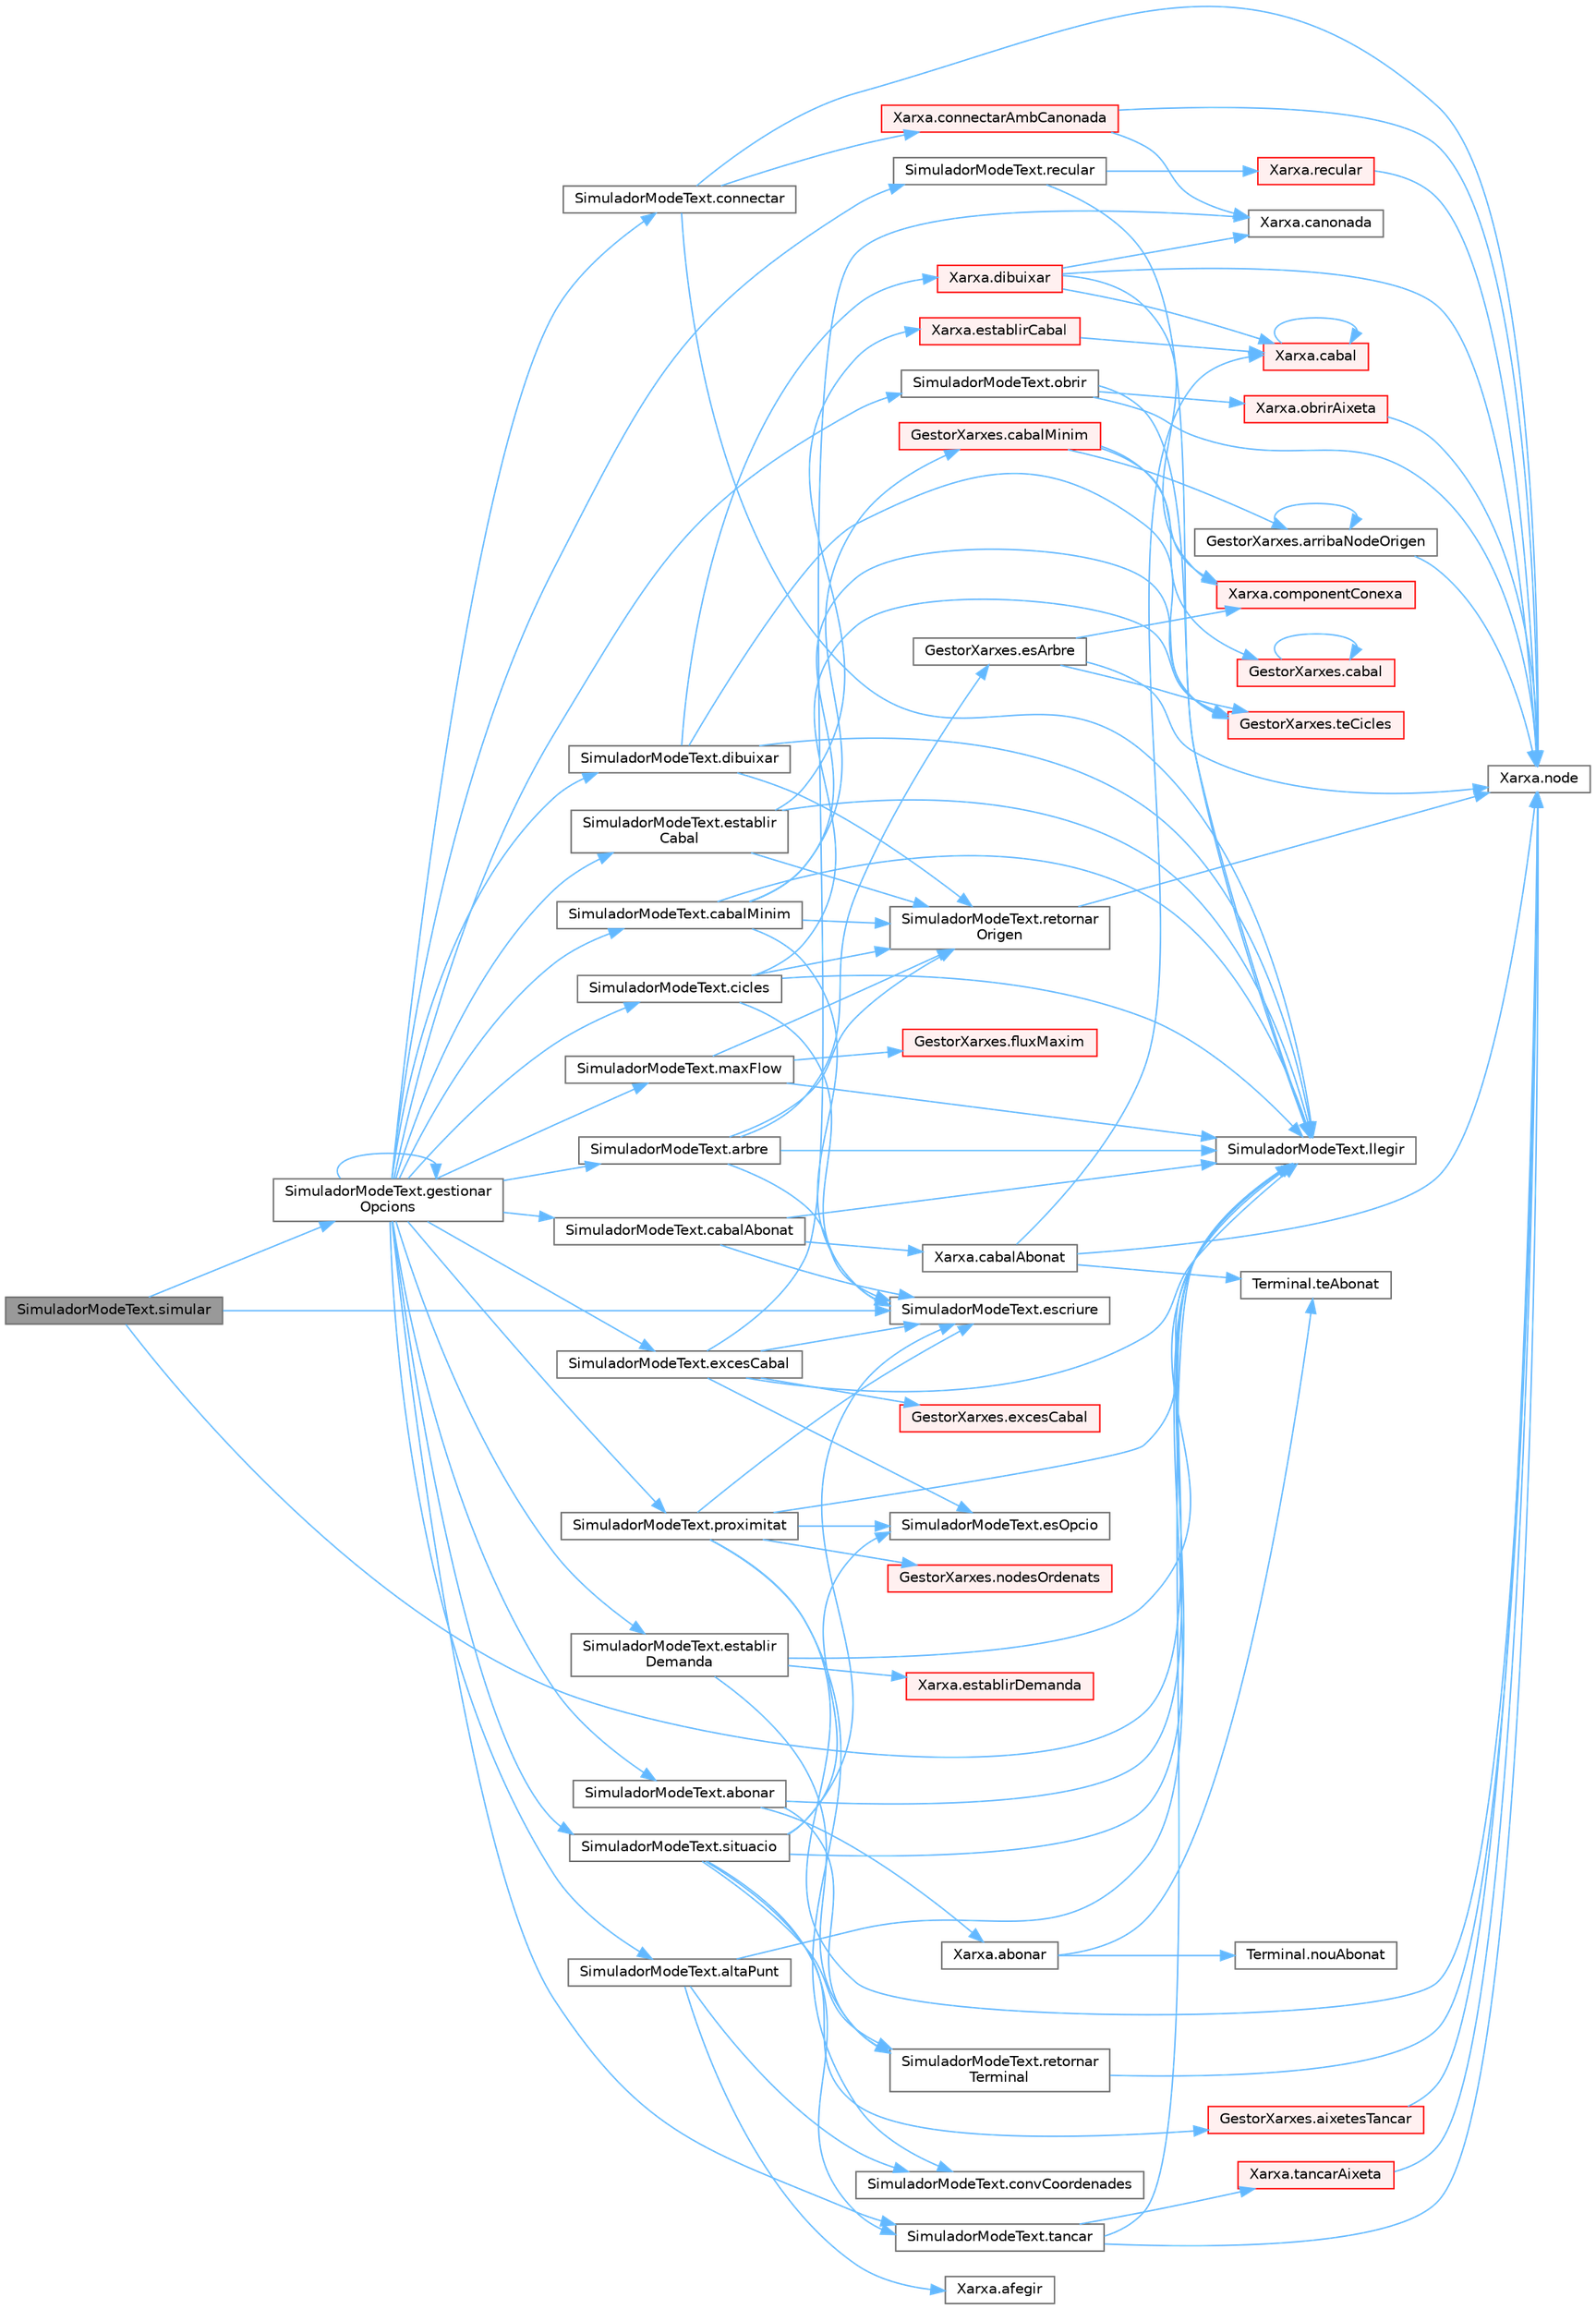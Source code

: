 digraph "SimuladorModeText.simular"
{
 // LATEX_PDF_SIZE
  bgcolor="transparent";
  edge [fontname=Helvetica,fontsize=10,labelfontname=Helvetica,labelfontsize=10];
  node [fontname=Helvetica,fontsize=10,shape=box,height=0.2,width=0.4];
  rankdir="LR";
  Node1 [id="Node000001",label="SimuladorModeText.simular",height=0.2,width=0.4,color="gray40", fillcolor="grey60", style="filled", fontcolor="black",tooltip="Simula operacions sobre una xarxa de distribució d'aigua a partir d'un fitxer d'entrada."];
  Node1 -> Node2 [id="edge1_Node000001_Node000002",color="steelblue1",style="solid",tooltip=" "];
  Node2 [id="Node000002",label="SimuladorModeText.escriure",height=0.2,width=0.4,color="grey40", fillcolor="white", style="filled",URL="$class_simulador_mode_text.html#ae5f15fc19976496a81e70357f2e622da",tooltip="Escriu un missatge al Writer especificat."];
  Node1 -> Node3 [id="edge2_Node000001_Node000003",color="steelblue1",style="solid",tooltip=" "];
  Node3 [id="Node000003",label="SimuladorModeText.gestionar\lOpcions",height=0.2,width=0.4,color="grey40", fillcolor="white", style="filled",URL="$class_simulador_mode_text.html#ad825174bb70177d36d5160f120ac4671",tooltip="Gestiona les diferents opcions segons la línia llegida del fitxer d'entrada."];
  Node3 -> Node4 [id="edge3_Node000003_Node000004",color="steelblue1",style="solid",tooltip=" "];
  Node4 [id="Node000004",label="SimuladorModeText.abonar",height=0.2,width=0.4,color="grey40", fillcolor="white", style="filled",URL="$class_simulador_mode_text.html#a31c244efdc8be220beae07126635446d",tooltip="Abona un usuari a un terminal de la xarxa."];
  Node4 -> Node5 [id="edge4_Node000004_Node000005",color="steelblue1",style="solid",tooltip=" "];
  Node5 [id="Node000005",label="Xarxa.abonar",height=0.2,width=0.4,color="grey40", fillcolor="white", style="filled",URL="$class_xarxa.html#a475ba8fae1253e89038a40facf6e3a37",tooltip="Abonar un client a un Terminal."];
  Node5 -> Node6 [id="edge5_Node000005_Node000006",color="steelblue1",style="solid",tooltip=" "];
  Node6 [id="Node000006",label="Terminal.nouAbonat",height=0.2,width=0.4,color="grey40", fillcolor="white", style="filled",URL="$class_terminal.html#a75923edab4b691dc62bc0b2cde820d35",tooltip="Abonar un nou client."];
  Node5 -> Node7 [id="edge6_Node000005_Node000007",color="steelblue1",style="solid",tooltip=" "];
  Node7 [id="Node000007",label="Terminal.teAbonat",height=0.2,width=0.4,color="grey40", fillcolor="white", style="filled",URL="$class_terminal.html#af85800174dae6faa477d7413bb52f674",tooltip="Comprova si un client està associat aquest punt Terminal."];
  Node4 -> Node8 [id="edge7_Node000004_Node000008",color="steelblue1",style="solid",tooltip=" "];
  Node8 [id="Node000008",label="SimuladorModeText.llegir",height=0.2,width=0.4,color="grey40", fillcolor="white", style="filled",URL="$class_simulador_mode_text.html#a522b599d1c60cdbcc9b4869c2feba8a6",tooltip="Llegeix una línia del BufferedReader."];
  Node4 -> Node9 [id="edge8_Node000004_Node000009",color="steelblue1",style="solid",tooltip=" "];
  Node9 [id="Node000009",label="SimuladorModeText.retornar\lTerminal",height=0.2,width=0.4,color="grey40", fillcolor="white", style="filled",URL="$class_simulador_mode_text.html#ae31a08e72e868ce05d3209544d096cdf",tooltip="Retorna un Terminal basat en el seu identificador."];
  Node9 -> Node10 [id="edge9_Node000009_Node000010",color="steelblue1",style="solid",tooltip=" "];
  Node10 [id="Node000010",label="Xarxa.node",height=0.2,width=0.4,color="grey40", fillcolor="white", style="filled",URL="$class_xarxa.html#ad54474fd5d22a71c1ad13e6c5d16fb10",tooltip="Retorna el node amb identificador id."];
  Node3 -> Node11 [id="edge10_Node000003_Node000011",color="steelblue1",style="solid",tooltip=" "];
  Node11 [id="Node000011",label="SimuladorModeText.altaPunt",height=0.2,width=0.4,color="grey40", fillcolor="white", style="filled",URL="$class_simulador_mode_text.html#ac59fef24d7c4583d503c4fec700c74cf",tooltip="Crear un nou node (Terminal, Origen o Connexió) a la xarxa."];
  Node11 -> Node12 [id="edge11_Node000011_Node000012",color="steelblue1",style="solid",tooltip=" "];
  Node12 [id="Node000012",label="Xarxa.afegir",height=0.2,width=0.4,color="grey40", fillcolor="white", style="filled",URL="$class_xarxa.html#ad1d4b91e851fdfd8d1621543b7d5c01e",tooltip="Afegir Origen."];
  Node11 -> Node13 [id="edge12_Node000011_Node000013",color="steelblue1",style="solid",tooltip=" "];
  Node13 [id="Node000013",label="SimuladorModeText.convCoordenades",height=0.2,width=0.4,color="grey40", fillcolor="white", style="filled",URL="$class_simulador_mode_text.html#aef254df8d752b6e7687557ac10dfe85c",tooltip="Retorna les coordenades corresponents."];
  Node11 -> Node8 [id="edge13_Node000011_Node000008",color="steelblue1",style="solid",tooltip=" "];
  Node3 -> Node14 [id="edge14_Node000003_Node000014",color="steelblue1",style="solid",tooltip=" "];
  Node14 [id="Node000014",label="SimuladorModeText.arbre",height=0.2,width=0.4,color="grey40", fillcolor="white", style="filled",URL="$class_simulador_mode_text.html#acc34e0e4f9aa1127789210bd1da4c5e4",tooltip="Verifica si una xarxa és un arbre."];
  Node14 -> Node15 [id="edge15_Node000014_Node000015",color="steelblue1",style="solid",tooltip=" "];
  Node15 [id="Node000015",label="GestorXarxes.esArbre",height=0.2,width=0.4,color="grey40", fillcolor="white", style="filled",URL="$class_gestor_xarxes.html#aef6c5c914fde2624b680c0cc1775a403",tooltip="Indica si la component connexa a la qual pertany nodeOrigen és un arbre."];
  Node15 -> Node16 [id="edge16_Node000015_Node000016",color="steelblue1",style="solid",tooltip=" "];
  Node16 [id="Node000016",label="Xarxa.componentConexa",height=0.2,width=0.4,color="red", fillcolor="#FFF0F0", style="filled",URL="$class_xarxa.html#a2ef5703280a313491ba92e1ded234c79",tooltip="Component connexa de la xarxa."];
  Node15 -> Node10 [id="edge17_Node000015_Node000010",color="steelblue1",style="solid",tooltip=" "];
  Node15 -> Node22 [id="edge18_Node000015_Node000022",color="steelblue1",style="solid",tooltip=" "];
  Node22 [id="Node000022",label="GestorXarxes.teCicles",height=0.2,width=0.4,color="red", fillcolor="#FFF0F0", style="filled",URL="$class_gestor_xarxes.html#a51fa1439ecaabee3627f77eed9122ad3",tooltip="Diu si la component connexa de la xarxa x que conté nodeOrigen té cicles."];
  Node14 -> Node2 [id="edge19_Node000014_Node000002",color="steelblue1",style="solid",tooltip=" "];
  Node14 -> Node8 [id="edge20_Node000014_Node000008",color="steelblue1",style="solid",tooltip=" "];
  Node14 -> Node25 [id="edge21_Node000014_Node000025",color="steelblue1",style="solid",tooltip=" "];
  Node25 [id="Node000025",label="SimuladorModeText.retornar\lOrigen",height=0.2,width=0.4,color="grey40", fillcolor="white", style="filled",URL="$class_simulador_mode_text.html#a516621320dadf2479422f29f7cfcdc3b",tooltip="Retorna un Origen basat en el seu identificador."];
  Node25 -> Node10 [id="edge22_Node000025_Node000010",color="steelblue1",style="solid",tooltip=" "];
  Node3 -> Node26 [id="edge23_Node000003_Node000026",color="steelblue1",style="solid",tooltip=" "];
  Node26 [id="Node000026",label="SimuladorModeText.cabalAbonat",height=0.2,width=0.4,color="grey40", fillcolor="white", style="filled",URL="$class_simulador_mode_text.html#ae73ea9cfc15f82038ed0dbe5983f6873",tooltip="Cabal que hauria d'arribar a l'abonat."];
  Node26 -> Node27 [id="edge24_Node000026_Node000027",color="steelblue1",style="solid",tooltip=" "];
  Node27 [id="Node000027",label="Xarxa.cabalAbonat",height=0.2,width=0.4,color="grey40", fillcolor="white", style="filled",URL="$class_xarxa.html#af96338a999076f2e1f553344fe876eb7",tooltip="Cabal de l'abonat."];
  Node27 -> Node28 [id="edge25_Node000027_Node000028",color="steelblue1",style="solid",tooltip=" "];
  Node28 [id="Node000028",label="Xarxa.cabal",height=0.2,width=0.4,color="red", fillcolor="#FFF0F0", style="filled",URL="$class_xarxa.html#a8081db69a3a081f4b2a82c5c69bb892e",tooltip="Cabal teòric d'un node."];
  Node28 -> Node28 [id="edge26_Node000028_Node000028",color="steelblue1",style="solid",tooltip=" "];
  Node27 -> Node10 [id="edge27_Node000027_Node000010",color="steelblue1",style="solid",tooltip=" "];
  Node27 -> Node7 [id="edge28_Node000027_Node000007",color="steelblue1",style="solid",tooltip=" "];
  Node26 -> Node2 [id="edge29_Node000026_Node000002",color="steelblue1",style="solid",tooltip=" "];
  Node26 -> Node8 [id="edge30_Node000026_Node000008",color="steelblue1",style="solid",tooltip=" "];
  Node3 -> Node33 [id="edge31_Node000003_Node000033",color="steelblue1",style="solid",tooltip=" "];
  Node33 [id="Node000033",label="SimuladorModeText.cabalMinim",height=0.2,width=0.4,color="grey40", fillcolor="white", style="filled",URL="$class_simulador_mode_text.html#a0e4d72561d132a11044589447c23d3d8",tooltip="Cabal mínim necessari."];
  Node33 -> Node34 [id="edge32_Node000033_Node000034",color="steelblue1",style="solid",tooltip=" "];
  Node34 [id="Node000034",label="GestorXarxes.cabalMinim",height=0.2,width=0.4,color="red", fillcolor="#FFF0F0", style="filled",URL="$class_gestor_xarxes.html#ad6c1adeced5adf43b6ac8be94abf68a0",tooltip="Cabal mínim donat un percentatge."];
  Node34 -> Node35 [id="edge33_Node000034_Node000035",color="steelblue1",style="solid",tooltip=" "];
  Node35 [id="Node000035",label="GestorXarxes.arribaNodeOrigen",height=0.2,width=0.4,color="grey40", fillcolor="white", style="filled",URL="$class_gestor_xarxes.html#a9ec4020e87644132d32e2c0e753257dd",tooltip="Verifica si un node pot arribar a un node Origen."];
  Node35 -> Node35 [id="edge34_Node000035_Node000035",color="steelblue1",style="solid",tooltip=" "];
  Node35 -> Node10 [id="edge35_Node000035_Node000010",color="steelblue1",style="solid",tooltip=" "];
  Node34 -> Node36 [id="edge36_Node000034_Node000036",color="steelblue1",style="solid",tooltip=" "];
  Node36 [id="Node000036",label="GestorXarxes.cabal",height=0.2,width=0.4,color="red", fillcolor="#FFF0F0", style="filled",URL="$class_gestor_xarxes.html#a9031778fbddcb72d167dea81a0a977c6",tooltip="Cabal teòric d'un node."];
  Node36 -> Node36 [id="edge37_Node000036_Node000036",color="steelblue1",style="solid",tooltip=" "];
  Node34 -> Node16 [id="edge38_Node000034_Node000016",color="steelblue1",style="solid",tooltip=" "];
  Node33 -> Node2 [id="edge39_Node000033_Node000002",color="steelblue1",style="solid",tooltip=" "];
  Node33 -> Node8 [id="edge40_Node000033_Node000008",color="steelblue1",style="solid",tooltip=" "];
  Node33 -> Node25 [id="edge41_Node000033_Node000025",color="steelblue1",style="solid",tooltip=" "];
  Node33 -> Node22 [id="edge42_Node000033_Node000022",color="steelblue1",style="solid",tooltip=" "];
  Node3 -> Node43 [id="edge43_Node000003_Node000043",color="steelblue1",style="solid",tooltip=" "];
  Node43 [id="Node000043",label="SimuladorModeText.cicles",height=0.2,width=0.4,color="grey40", fillcolor="white", style="filled",URL="$class_simulador_mode_text.html#ae8a3f38b0c2c6d877c87998b8447348e",tooltip="Verifica si una xarxa té cicles."];
  Node43 -> Node2 [id="edge44_Node000043_Node000002",color="steelblue1",style="solid",tooltip=" "];
  Node43 -> Node8 [id="edge45_Node000043_Node000008",color="steelblue1",style="solid",tooltip=" "];
  Node43 -> Node25 [id="edge46_Node000043_Node000025",color="steelblue1",style="solid",tooltip=" "];
  Node43 -> Node22 [id="edge47_Node000043_Node000022",color="steelblue1",style="solid",tooltip=" "];
  Node3 -> Node44 [id="edge48_Node000003_Node000044",color="steelblue1",style="solid",tooltip=" "];
  Node44 [id="Node000044",label="SimuladorModeText.connectar",height=0.2,width=0.4,color="grey40", fillcolor="white", style="filled",URL="$class_simulador_mode_text.html#a944cb085577b96d8b493246a5de993f3",tooltip="Connecta dos nodes de la xarxa amb una canonada."];
  Node44 -> Node45 [id="edge49_Node000044_Node000045",color="steelblue1",style="solid",tooltip=" "];
  Node45 [id="Node000045",label="Xarxa.connectarAmbCanonada",height=0.2,width=0.4,color="red", fillcolor="#FFF0F0", style="filled",URL="$class_xarxa.html#af4694a30b4eddbad19cad92a531881ac",tooltip="Connectar 2 nodes."];
  Node45 -> Node40 [id="edge50_Node000045_Node000040",color="steelblue1",style="solid",tooltip=" "];
  Node40 [id="Node000040",label="Xarxa.canonada",height=0.2,width=0.4,color="grey40", fillcolor="white", style="filled",URL="$class_xarxa.html#a5b42c1a8bef948387ab549a7c7a0c6bd",tooltip="Retorna la Canonada amb identificador id."];
  Node45 -> Node10 [id="edge51_Node000045_Node000010",color="steelblue1",style="solid",tooltip=" "];
  Node44 -> Node8 [id="edge52_Node000044_Node000008",color="steelblue1",style="solid",tooltip=" "];
  Node44 -> Node10 [id="edge53_Node000044_Node000010",color="steelblue1",style="solid",tooltip=" "];
  Node3 -> Node47 [id="edge54_Node000003_Node000047",color="steelblue1",style="solid",tooltip=" "];
  Node47 [id="Node000047",label="SimuladorModeText.dibuixar",height=0.2,width=0.4,color="grey40", fillcolor="white", style="filled",URL="$class_simulador_mode_text.html#af8504b933e29d1ed508f0b800a57843e",tooltip="Dibuixar xarxa."];
  Node47 -> Node48 [id="edge55_Node000047_Node000048",color="steelblue1",style="solid",tooltip=" "];
  Node48 [id="Node000048",label="Xarxa.dibuixar",height=0.2,width=0.4,color="red", fillcolor="#FFF0F0", style="filled",URL="$class_xarxa.html#a644452390beb298a9a47f5e074c9a353",tooltip="Dibuixar xarxa."];
  Node48 -> Node28 [id="edge56_Node000048_Node000028",color="steelblue1",style="solid",tooltip=" "];
  Node48 -> Node40 [id="edge57_Node000048_Node000040",color="steelblue1",style="solid",tooltip=" "];
  Node48 -> Node16 [id="edge58_Node000048_Node000016",color="steelblue1",style="solid",tooltip=" "];
  Node48 -> Node10 [id="edge59_Node000048_Node000010",color="steelblue1",style="solid",tooltip=" "];
  Node47 -> Node8 [id="edge60_Node000047_Node000008",color="steelblue1",style="solid",tooltip=" "];
  Node47 -> Node25 [id="edge61_Node000047_Node000025",color="steelblue1",style="solid",tooltip=" "];
  Node47 -> Node22 [id="edge62_Node000047_Node000022",color="steelblue1",style="solid",tooltip=" "];
  Node3 -> Node54 [id="edge63_Node000003_Node000054",color="steelblue1",style="solid",tooltip=" "];
  Node54 [id="Node000054",label="SimuladorModeText.establir\lCabal",height=0.2,width=0.4,color="grey40", fillcolor="white", style="filled",URL="$class_simulador_mode_text.html#a327e1f4e249c0c0ac88b8790e49fb7bc",tooltip="Estableix el cabal d'un origen de la xarxa."];
  Node54 -> Node55 [id="edge64_Node000054_Node000055",color="steelblue1",style="solid",tooltip=" "];
  Node55 [id="Node000055",label="Xarxa.establirCabal",height=0.2,width=0.4,color="red", fillcolor="#FFF0F0", style="filled",URL="$class_xarxa.html#af97bed7e986eb497a15edb3a30e31825",tooltip="Establir cabal a un node Origen."];
  Node55 -> Node28 [id="edge65_Node000055_Node000028",color="steelblue1",style="solid",tooltip=" "];
  Node54 -> Node8 [id="edge66_Node000054_Node000008",color="steelblue1",style="solid",tooltip=" "];
  Node54 -> Node25 [id="edge67_Node000054_Node000025",color="steelblue1",style="solid",tooltip=" "];
  Node3 -> Node57 [id="edge68_Node000003_Node000057",color="steelblue1",style="solid",tooltip=" "];
  Node57 [id="Node000057",label="SimuladorModeText.establir\lDemanda",height=0.2,width=0.4,color="grey40", fillcolor="white", style="filled",URL="$class_simulador_mode_text.html#a9f020c71b8a641ced066338c5114318e",tooltip="Estableix la demanda d'un terminal de la xarxa."];
  Node57 -> Node58 [id="edge69_Node000057_Node000058",color="steelblue1",style="solid",tooltip=" "];
  Node58 [id="Node000058",label="Xarxa.establirDemanda",height=0.2,width=0.4,color="red", fillcolor="#FFF0F0", style="filled",URL="$class_xarxa.html#a3ec71c5575218566f9f71416407191be",tooltip="Establir demanda a un node Terminal."];
  Node57 -> Node8 [id="edge70_Node000057_Node000008",color="steelblue1",style="solid",tooltip=" "];
  Node57 -> Node9 [id="edge71_Node000057_Node000009",color="steelblue1",style="solid",tooltip=" "];
  Node3 -> Node60 [id="edge72_Node000003_Node000060",color="steelblue1",style="solid",tooltip=" "];
  Node60 [id="Node000060",label="SimuladorModeText.excesCabal",height=0.2,width=0.4,color="grey40", fillcolor="white", style="filled",URL="$class_simulador_mode_text.html#a03c63116b6a2ff5858bd1d9d2f41e3b5",tooltip="Detecta les canonades amb excés de cabal."];
  Node60 -> Node40 [id="edge73_Node000060_Node000040",color="steelblue1",style="solid",tooltip=" "];
  Node60 -> Node2 [id="edge74_Node000060_Node000002",color="steelblue1",style="solid",tooltip=" "];
  Node60 -> Node61 [id="edge75_Node000060_Node000061",color="steelblue1",style="solid",tooltip=" "];
  Node61 [id="Node000061",label="SimuladorModeText.esOpcio",height=0.2,width=0.4,color="grey40", fillcolor="white", style="filled",URL="$class_simulador_mode_text.html#a342de3fbce55a35c3b84efbb10d98b30",tooltip="Comprova si la línia especificada correspon a una opció vàlida."];
  Node60 -> Node62 [id="edge76_Node000060_Node000062",color="steelblue1",style="solid",tooltip=" "];
  Node62 [id="Node000062",label="GestorXarxes.excesCabal",height=0.2,width=0.4,color="red", fillcolor="#FFF0F0", style="filled",URL="$class_gestor_xarxes.html#a2d031e7e8c22ebd00a29beb9bf5a0124",tooltip="Excés de cabal de les canonades."];
  Node60 -> Node8 [id="edge77_Node000060_Node000008",color="steelblue1",style="solid",tooltip=" "];
  Node3 -> Node3 [id="edge78_Node000003_Node000003",color="steelblue1",style="solid",tooltip=" "];
  Node3 -> Node64 [id="edge79_Node000003_Node000064",color="steelblue1",style="solid",tooltip=" "];
  Node64 [id="Node000064",label="SimuladorModeText.maxFlow",height=0.2,width=0.4,color="grey40", fillcolor="white", style="filled",URL="$class_simulador_mode_text.html#a10aeddc9c643a7a0429d0fe19715569e",tooltip="Calcular el flux màxim d'una xarxa."];
  Node64 -> Node65 [id="edge80_Node000064_Node000065",color="steelblue1",style="solid",tooltip=" "];
  Node65 [id="Node000065",label="GestorXarxes.fluxMaxim",height=0.2,width=0.4,color="red", fillcolor="#FFF0F0", style="filled",URL="$class_gestor_xarxes.html#a06132634b519e01136ad0f55d2664e93",tooltip="Dibuixa la xarxa amb un sol origen i un terminal."];
  Node64 -> Node8 [id="edge81_Node000064_Node000008",color="steelblue1",style="solid",tooltip=" "];
  Node64 -> Node25 [id="edge82_Node000064_Node000025",color="steelblue1",style="solid",tooltip=" "];
  Node3 -> Node75 [id="edge83_Node000003_Node000075",color="steelblue1",style="solid",tooltip=" "];
  Node75 [id="Node000075",label="SimuladorModeText.obrir",height=0.2,width=0.4,color="grey40", fillcolor="white", style="filled",URL="$class_simulador_mode_text.html#a34a040b8c67836b10207f27eb54a2b24",tooltip="Obre l'aixeta."];
  Node75 -> Node8 [id="edge84_Node000075_Node000008",color="steelblue1",style="solid",tooltip=" "];
  Node75 -> Node10 [id="edge85_Node000075_Node000010",color="steelblue1",style="solid",tooltip=" "];
  Node75 -> Node76 [id="edge86_Node000075_Node000076",color="steelblue1",style="solid",tooltip=" "];
  Node76 [id="Node000076",label="Xarxa.obrirAixeta",height=0.2,width=0.4,color="red", fillcolor="#FFF0F0", style="filled",URL="$class_xarxa.html#aa8a27b2053f8ca355bddce01fc741a41",tooltip="Obrir aixeta."];
  Node76 -> Node10 [id="edge87_Node000076_Node000010",color="steelblue1",style="solid",tooltip=" "];
  Node3 -> Node78 [id="edge88_Node000003_Node000078",color="steelblue1",style="solid",tooltip=" "];
  Node78 [id="Node000078",label="SimuladorModeText.proximitat",height=0.2,width=0.4,color="grey40", fillcolor="white", style="filled",URL="$class_simulador_mode_text.html#a02fcfbaa53b4e95bf68967d08a4d92ee",tooltip="Llistar les aixetes ordenades segons la distància."];
  Node78 -> Node13 [id="edge89_Node000078_Node000013",color="steelblue1",style="solid",tooltip=" "];
  Node78 -> Node2 [id="edge90_Node000078_Node000002",color="steelblue1",style="solid",tooltip=" "];
  Node78 -> Node61 [id="edge91_Node000078_Node000061",color="steelblue1",style="solid",tooltip=" "];
  Node78 -> Node8 [id="edge92_Node000078_Node000008",color="steelblue1",style="solid",tooltip=" "];
  Node78 -> Node10 [id="edge93_Node000078_Node000010",color="steelblue1",style="solid",tooltip=" "];
  Node78 -> Node79 [id="edge94_Node000078_Node000079",color="steelblue1",style="solid",tooltip=" "];
  Node79 [id="Node000079",label="GestorXarxes.nodesOrdenats",height=0.2,width=0.4,color="red", fillcolor="#FFF0F0", style="filled",URL="$class_gestor_xarxes.html#a9de88a5fa7413e60f3870e2ca8c216ec",tooltip="Ordena els nodes segons la distància a una coordenada."];
  Node3 -> Node81 [id="edge95_Node000003_Node000081",color="steelblue1",style="solid",tooltip=" "];
  Node81 [id="Node000081",label="SimuladorModeText.recular",height=0.2,width=0.4,color="grey40", fillcolor="white", style="filled",URL="$class_simulador_mode_text.html#a01cd84efada1d0497bd808cf4f2aaafb",tooltip="Recula els canvis d'estat de les aixetes."];
  Node81 -> Node8 [id="edge96_Node000081_Node000008",color="steelblue1",style="solid",tooltip=" "];
  Node81 -> Node82 [id="edge97_Node000081_Node000082",color="steelblue1",style="solid",tooltip=" "];
  Node82 [id="Node000082",label="Xarxa.recular",height=0.2,width=0.4,color="red", fillcolor="#FFF0F0", style="filled",URL="$class_xarxa.html#a1162fd976e1518879fb145d8bb9fb338",tooltip="Recular operacions realitzades en les aixetes."];
  Node82 -> Node10 [id="edge98_Node000082_Node000010",color="steelblue1",style="solid",tooltip=" "];
  Node3 -> Node84 [id="edge99_Node000003_Node000084",color="steelblue1",style="solid",tooltip=" "];
  Node84 [id="Node000084",label="SimuladorModeText.situacio",height=0.2,width=0.4,color="grey40", fillcolor="white", style="filled",URL="$class_simulador_mode_text.html#a1b101fa2a7708f88d4955fcff1a0a7f8",tooltip="Determina les aixetes a tancar."];
  Node84 -> Node85 [id="edge100_Node000084_Node000085",color="steelblue1",style="solid",tooltip=" "];
  Node85 [id="Node000085",label="GestorXarxes.aixetesTancar",height=0.2,width=0.4,color="red", fillcolor="#FFF0F0", style="filled",URL="$class_gestor_xarxes.html#af05fdd09e8ec8aac529fc136aec74ad8",tooltip="Aixetes que s'han de tancar."];
  Node85 -> Node10 [id="edge101_Node000085_Node000010",color="steelblue1",style="solid",tooltip=" "];
  Node84 -> Node2 [id="edge102_Node000084_Node000002",color="steelblue1",style="solid",tooltip=" "];
  Node84 -> Node61 [id="edge103_Node000084_Node000061",color="steelblue1",style="solid",tooltip=" "];
  Node84 -> Node8 [id="edge104_Node000084_Node000008",color="steelblue1",style="solid",tooltip=" "];
  Node84 -> Node9 [id="edge105_Node000084_Node000009",color="steelblue1",style="solid",tooltip=" "];
  Node84 -> Node87 [id="edge106_Node000084_Node000087",color="steelblue1",style="solid",tooltip=" "];
  Node87 [id="Node000087",label="SimuladorModeText.tancar",height=0.2,width=0.4,color="grey40", fillcolor="white", style="filled",URL="$class_simulador_mode_text.html#ad5e84206a2d8aa8eeb17cf5f724eb6ff",tooltip="Tancar l'aixeta."];
  Node87 -> Node8 [id="edge107_Node000087_Node000008",color="steelblue1",style="solid",tooltip=" "];
  Node87 -> Node10 [id="edge108_Node000087_Node000010",color="steelblue1",style="solid",tooltip=" "];
  Node87 -> Node88 [id="edge109_Node000087_Node000088",color="steelblue1",style="solid",tooltip=" "];
  Node88 [id="Node000088",label="Xarxa.tancarAixeta",height=0.2,width=0.4,color="red", fillcolor="#FFF0F0", style="filled",URL="$class_xarxa.html#a9522b488895026259807e81d6d4debf9",tooltip="Tancar aixeta."];
  Node88 -> Node10 [id="edge110_Node000088_Node000010",color="steelblue1",style="solid",tooltip=" "];
  Node3 -> Node87 [id="edge111_Node000003_Node000087",color="steelblue1",style="solid",tooltip=" "];
  Node1 -> Node8 [id="edge112_Node000001_Node000008",color="steelblue1",style="solid",tooltip=" "];
}

